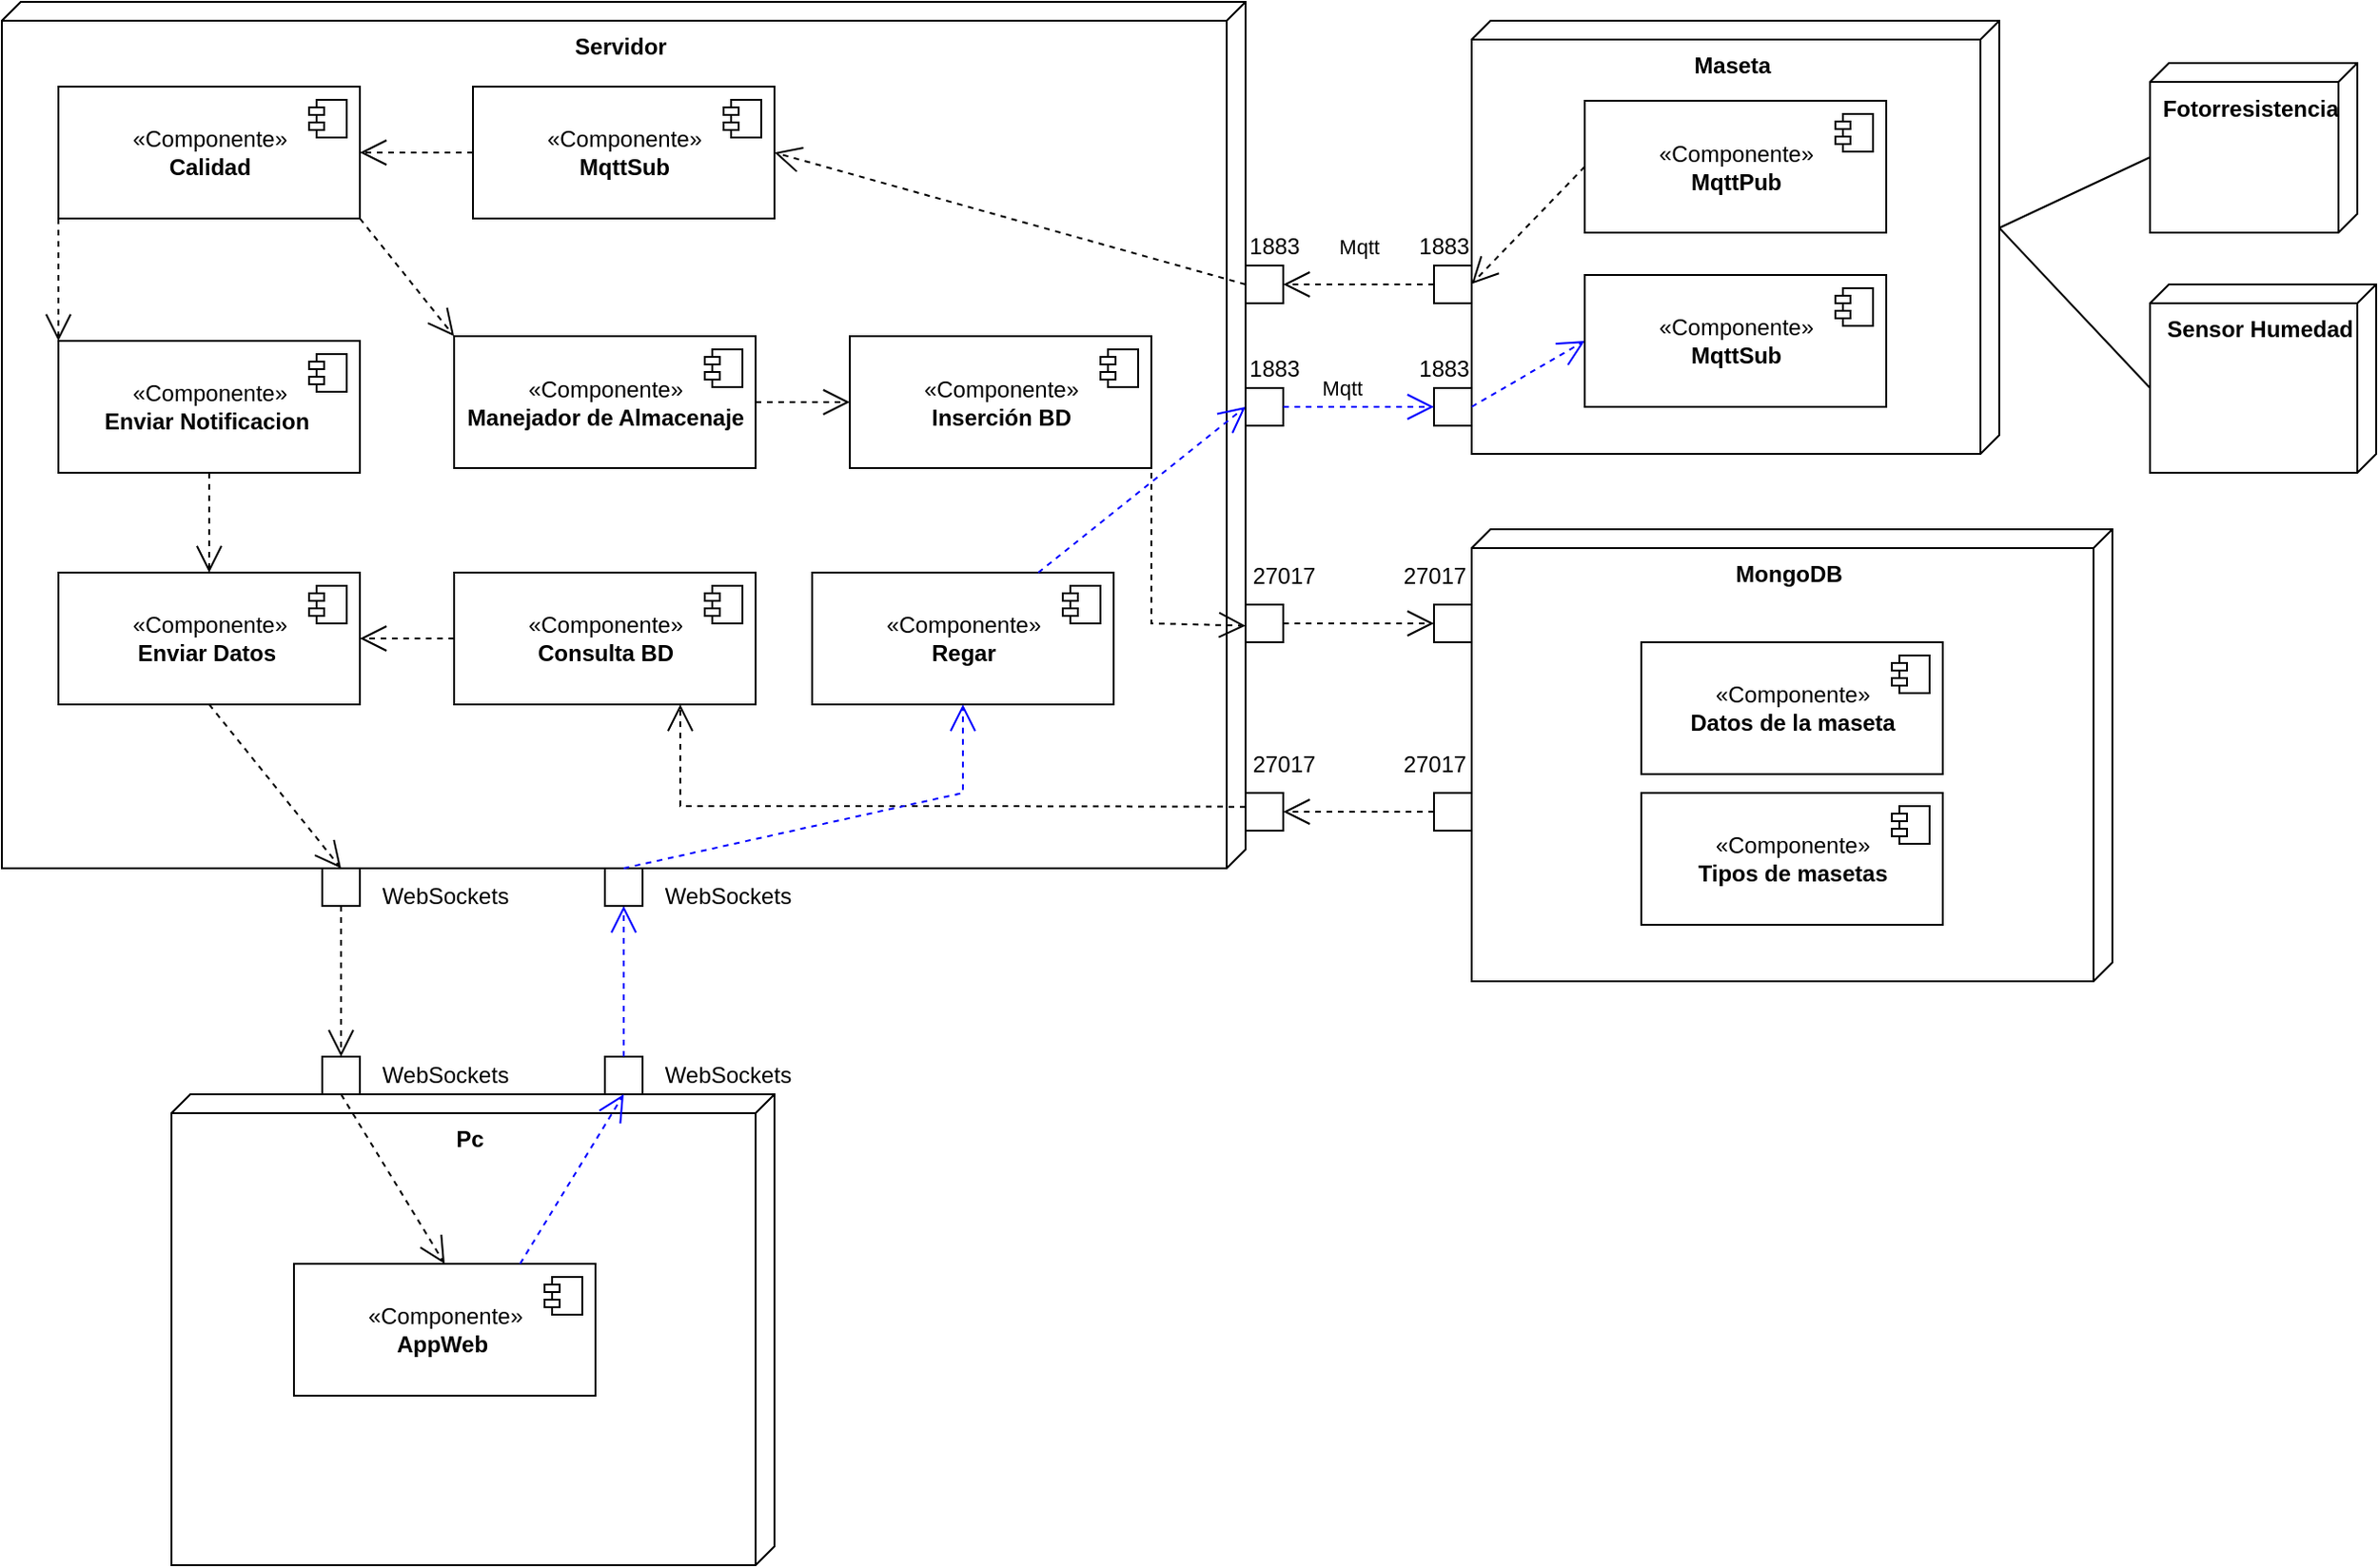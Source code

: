 <mxfile version="20.5.1" type="github">
  <diagram name="Page-1" id="e7e014a7-5840-1c2e-5031-d8a46d1fe8dd">
    <mxGraphModel dx="2652" dy="733" grid="1" gridSize="10" guides="1" tooltips="1" connect="1" arrows="1" fold="1" page="1" pageScale="1" pageWidth="1169" pageHeight="826" background="none" math="0" shadow="0">
      <root>
        <mxCell id="0" />
        <mxCell id="1" parent="0" />
        <mxCell id="D7pw64qDKN3Jk1SbKEh4-42" value="&lt;b&gt;Servidor&lt;/b&gt;" style="verticalAlign=top;align=center;shape=cube;size=10;direction=south;fontStyle=0;html=1;boundedLbl=1;spacingLeft=5;" parent="1" vertex="1">
          <mxGeometry x="-60" y="110" width="660" height="460" as="geometry" />
        </mxCell>
        <mxCell id="D7pw64qDKN3Jk1SbKEh4-44" value="&lt;div style=&quot;&quot;&gt;&lt;b style=&quot;background-color: initial;&quot;&gt;Fotorresistencia&lt;/b&gt;&lt;/div&gt;" style="verticalAlign=top;align=center;shape=cube;size=10;direction=south;fontStyle=0;html=1;boundedLbl=1;spacingLeft=5;" parent="1" vertex="1">
          <mxGeometry x="1080" y="142.5" width="110" height="90" as="geometry" />
        </mxCell>
        <mxCell id="D7pw64qDKN3Jk1SbKEh4-46" value="&lt;div style=&quot;&quot;&gt;&lt;b style=&quot;background-color: initial;&quot;&gt;Maseta&lt;/b&gt;&lt;/div&gt;" style="verticalAlign=top;align=center;shape=cube;size=10;direction=south;fontStyle=0;html=1;boundedLbl=1;spacingLeft=5;" parent="1" vertex="1">
          <mxGeometry x="720" y="120" width="280" height="230" as="geometry" />
        </mxCell>
        <mxCell id="D7pw64qDKN3Jk1SbKEh4-47" value="" style="whiteSpace=wrap;html=1;aspect=fixed;" parent="1" vertex="1">
          <mxGeometry x="700" y="250" width="20" height="20" as="geometry" />
        </mxCell>
        <mxCell id="D7pw64qDKN3Jk1SbKEh4-48" value="" style="endArrow=none;html=1;rounded=0;entryX=0;entryY=0;entryDx=50;entryDy=110;entryPerimeter=0;exitX=0;exitY=0;exitDx=110;exitDy=0;exitPerimeter=0;" parent="1" source="D7pw64qDKN3Jk1SbKEh4-46" target="D7pw64qDKN3Jk1SbKEh4-44" edge="1">
          <mxGeometry width="50" height="50" relative="1" as="geometry">
            <mxPoint x="900" y="265" as="sourcePoint" />
            <mxPoint x="980" y="265" as="targetPoint" />
          </mxGeometry>
        </mxCell>
        <mxCell id="D7pw64qDKN3Jk1SbKEh4-56" value="Mqtt" style="endArrow=open;endSize=12;dashed=1;html=1;rounded=0;entryX=1;entryY=0.5;entryDx=0;entryDy=0;exitX=0;exitY=0.5;exitDx=0;exitDy=0;" parent="1" source="D7pw64qDKN3Jk1SbKEh4-47" target="D7pw64qDKN3Jk1SbKEh4-57" edge="1">
          <mxGeometry y="-20" width="160" relative="1" as="geometry">
            <mxPoint x="650" y="120" as="sourcePoint" />
            <mxPoint x="810" y="120" as="targetPoint" />
            <mxPoint as="offset" />
          </mxGeometry>
        </mxCell>
        <mxCell id="D7pw64qDKN3Jk1SbKEh4-57" value="" style="whiteSpace=wrap;html=1;aspect=fixed;" parent="1" vertex="1">
          <mxGeometry x="600" y="250" width="20" height="20" as="geometry" />
        </mxCell>
        <mxCell id="D7pw64qDKN3Jk1SbKEh4-58" value="1883" style="text;html=1;align=center;verticalAlign=middle;resizable=0;points=[];autosize=1;strokeColor=none;fillColor=none;" parent="1" vertex="1">
          <mxGeometry x="680" y="225" width="50" height="30" as="geometry" />
        </mxCell>
        <mxCell id="D7pw64qDKN3Jk1SbKEh4-59" value="1883" style="text;html=1;align=center;verticalAlign=middle;resizable=0;points=[];autosize=1;strokeColor=none;fillColor=none;" parent="1" vertex="1">
          <mxGeometry x="590" y="225" width="50" height="30" as="geometry" />
        </mxCell>
        <mxCell id="D7pw64qDKN3Jk1SbKEh4-60" value="" style="endArrow=open;endSize=12;dashed=1;html=1;rounded=0;entryX=1;entryY=0.5;entryDx=0;entryDy=0;exitX=0;exitY=0.5;exitDx=0;exitDy=0;" parent="1" source="D7pw64qDKN3Jk1SbKEh4-61" edge="1">
          <mxGeometry x="-0.099" y="-20" width="160" relative="1" as="geometry">
            <mxPoint x="770" y="240" as="sourcePoint" />
            <mxPoint x="720" y="259.75" as="targetPoint" />
            <mxPoint as="offset" />
          </mxGeometry>
        </mxCell>
        <mxCell id="D7pw64qDKN3Jk1SbKEh4-61" value="«Componente»&lt;br&gt;&lt;b&gt;MqttPub&lt;/b&gt;" style="html=1;dropTarget=0;" parent="1" vertex="1">
          <mxGeometry x="780" y="162.5" width="160" height="70" as="geometry" />
        </mxCell>
        <mxCell id="D7pw64qDKN3Jk1SbKEh4-62" value="" style="shape=module;jettyWidth=8;jettyHeight=4;" parent="D7pw64qDKN3Jk1SbKEh4-61" vertex="1">
          <mxGeometry x="1" width="20" height="20" relative="1" as="geometry">
            <mxPoint x="-27" y="7" as="offset" />
          </mxGeometry>
        </mxCell>
        <mxCell id="D7pw64qDKN3Jk1SbKEh4-63" value="«Componente»&lt;br&gt;&lt;b&gt;MqttSub&lt;/b&gt;" style="html=1;dropTarget=0;" parent="1" vertex="1">
          <mxGeometry x="190" y="155" width="160" height="70" as="geometry" />
        </mxCell>
        <mxCell id="D7pw64qDKN3Jk1SbKEh4-64" value="" style="shape=module;jettyWidth=8;jettyHeight=4;" parent="D7pw64qDKN3Jk1SbKEh4-63" vertex="1">
          <mxGeometry x="1" width="20" height="20" relative="1" as="geometry">
            <mxPoint x="-27" y="7" as="offset" />
          </mxGeometry>
        </mxCell>
        <mxCell id="D7pw64qDKN3Jk1SbKEh4-66" value="" style="endArrow=open;endSize=12;dashed=1;html=1;rounded=0;entryX=1;entryY=0.5;entryDx=0;entryDy=0;exitX=0;exitY=0.5;exitDx=0;exitDy=0;" parent="1" source="D7pw64qDKN3Jk1SbKEh4-57" target="D7pw64qDKN3Jk1SbKEh4-63" edge="1">
          <mxGeometry x="-0.099" y="-20" width="160" relative="1" as="geometry">
            <mxPoint x="564" y="265.25" as="sourcePoint" />
            <mxPoint x="520" y="270" as="targetPoint" />
            <mxPoint as="offset" />
          </mxGeometry>
        </mxCell>
        <mxCell id="D7pw64qDKN3Jk1SbKEh4-67" value="«Componente»&lt;br&gt;&lt;b&gt;Calidad&lt;/b&gt;" style="html=1;dropTarget=0;" parent="1" vertex="1">
          <mxGeometry x="-30" y="155" width="160" height="70" as="geometry" />
        </mxCell>
        <mxCell id="D7pw64qDKN3Jk1SbKEh4-68" value="" style="shape=module;jettyWidth=8;jettyHeight=4;" parent="D7pw64qDKN3Jk1SbKEh4-67" vertex="1">
          <mxGeometry x="1" width="20" height="20" relative="1" as="geometry">
            <mxPoint x="-27" y="7" as="offset" />
          </mxGeometry>
        </mxCell>
        <mxCell id="D7pw64qDKN3Jk1SbKEh4-69" value="«Componente»&lt;br&gt;&lt;b&gt;Manejador de Almacenaje&lt;/b&gt;" style="html=1;dropTarget=0;" parent="1" vertex="1">
          <mxGeometry x="180" y="287.5" width="160" height="70" as="geometry" />
        </mxCell>
        <mxCell id="D7pw64qDKN3Jk1SbKEh4-70" value="" style="shape=module;jettyWidth=8;jettyHeight=4;" parent="D7pw64qDKN3Jk1SbKEh4-69" vertex="1">
          <mxGeometry x="1" width="20" height="20" relative="1" as="geometry">
            <mxPoint x="-27" y="7" as="offset" />
          </mxGeometry>
        </mxCell>
        <mxCell id="D7pw64qDKN3Jk1SbKEh4-71" value="«Componente»&lt;br&gt;&lt;b&gt;Inserción BD&lt;/b&gt;" style="html=1;dropTarget=0;" parent="1" vertex="1">
          <mxGeometry x="390" y="287.5" width="160" height="70" as="geometry" />
        </mxCell>
        <mxCell id="D7pw64qDKN3Jk1SbKEh4-72" value="" style="shape=module;jettyWidth=8;jettyHeight=4;" parent="D7pw64qDKN3Jk1SbKEh4-71" vertex="1">
          <mxGeometry x="1" width="20" height="20" relative="1" as="geometry">
            <mxPoint x="-27" y="7" as="offset" />
          </mxGeometry>
        </mxCell>
        <mxCell id="D7pw64qDKN3Jk1SbKEh4-73" value="" style="endArrow=open;endSize=12;dashed=1;html=1;rounded=0;entryX=1;entryY=0.5;entryDx=0;entryDy=0;exitX=0;exitY=0.5;exitDx=0;exitDy=0;" parent="1" source="D7pw64qDKN3Jk1SbKEh4-63" target="D7pw64qDKN3Jk1SbKEh4-67" edge="1">
          <mxGeometry x="-0.099" y="-20" width="160" relative="1" as="geometry">
            <mxPoint x="400" y="270" as="sourcePoint" />
            <mxPoint x="350" y="200" as="targetPoint" />
            <mxPoint as="offset" />
          </mxGeometry>
        </mxCell>
        <mxCell id="D7pw64qDKN3Jk1SbKEh4-74" value="" style="endArrow=open;endSize=12;dashed=1;html=1;rounded=0;entryX=0;entryY=0.5;entryDx=0;entryDy=0;exitX=1;exitY=0.5;exitDx=0;exitDy=0;" parent="1" source="D7pw64qDKN3Jk1SbKEh4-69" target="D7pw64qDKN3Jk1SbKEh4-71" edge="1">
          <mxGeometry x="-0.099" y="-20" width="160" relative="1" as="geometry">
            <mxPoint x="400" y="200" as="sourcePoint" />
            <mxPoint x="350" y="200" as="targetPoint" />
            <mxPoint as="offset" />
          </mxGeometry>
        </mxCell>
        <mxCell id="D7pw64qDKN3Jk1SbKEh4-75" value="" style="endArrow=open;endSize=12;dashed=1;html=1;rounded=0;entryX=0;entryY=0;entryDx=0;entryDy=0;exitX=1;exitY=1;exitDx=0;exitDy=0;" parent="1" source="D7pw64qDKN3Jk1SbKEh4-67" target="D7pw64qDKN3Jk1SbKEh4-69" edge="1">
          <mxGeometry x="-0.099" y="-20" width="160" relative="1" as="geometry">
            <mxPoint x="400" y="200" as="sourcePoint" />
            <mxPoint x="350" y="200" as="targetPoint" />
            <mxPoint as="offset" />
          </mxGeometry>
        </mxCell>
        <mxCell id="D7pw64qDKN3Jk1SbKEh4-76" value="«Componente»&lt;br&gt;&lt;b&gt;Consulta BD&lt;/b&gt;" style="html=1;dropTarget=0;" parent="1" vertex="1">
          <mxGeometry x="180" y="413" width="160" height="70" as="geometry" />
        </mxCell>
        <mxCell id="D7pw64qDKN3Jk1SbKEh4-77" value="" style="shape=module;jettyWidth=8;jettyHeight=4;" parent="D7pw64qDKN3Jk1SbKEh4-76" vertex="1">
          <mxGeometry x="1" width="20" height="20" relative="1" as="geometry">
            <mxPoint x="-27" y="7" as="offset" />
          </mxGeometry>
        </mxCell>
        <mxCell id="D7pw64qDKN3Jk1SbKEh4-78" value="«Componente»&lt;br&gt;&lt;b&gt;Enviar Datos&amp;nbsp;&lt;/b&gt;" style="html=1;dropTarget=0;" parent="1" vertex="1">
          <mxGeometry x="-30" y="413" width="160" height="70" as="geometry" />
        </mxCell>
        <mxCell id="D7pw64qDKN3Jk1SbKEh4-79" value="" style="shape=module;jettyWidth=8;jettyHeight=4;" parent="D7pw64qDKN3Jk1SbKEh4-78" vertex="1">
          <mxGeometry x="1" width="20" height="20" relative="1" as="geometry">
            <mxPoint x="-27" y="7" as="offset" />
          </mxGeometry>
        </mxCell>
        <mxCell id="D7pw64qDKN3Jk1SbKEh4-80" value="«Componente»&lt;br&gt;&lt;b&gt;Enviar Notificacion&amp;nbsp;&lt;/b&gt;" style="html=1;dropTarget=0;" parent="1" vertex="1">
          <mxGeometry x="-30" y="290" width="160" height="70" as="geometry" />
        </mxCell>
        <mxCell id="D7pw64qDKN3Jk1SbKEh4-81" value="" style="shape=module;jettyWidth=8;jettyHeight=4;" parent="D7pw64qDKN3Jk1SbKEh4-80" vertex="1">
          <mxGeometry x="1" width="20" height="20" relative="1" as="geometry">
            <mxPoint x="-27" y="7" as="offset" />
          </mxGeometry>
        </mxCell>
        <mxCell id="D7pw64qDKN3Jk1SbKEh4-82" value="" style="endArrow=open;endSize=12;dashed=1;html=1;rounded=0;entryX=0;entryY=0;entryDx=0;entryDy=0;exitX=0;exitY=1;exitDx=0;exitDy=0;" parent="1" edge="1" target="D7pw64qDKN3Jk1SbKEh4-80" source="D7pw64qDKN3Jk1SbKEh4-67">
          <mxGeometry x="-0.099" y="-20" width="160" relative="1" as="geometry">
            <mxPoint x="180" y="187.07" as="sourcePoint" />
            <mxPoint x="130" y="187.07" as="targetPoint" />
            <mxPoint as="offset" />
          </mxGeometry>
        </mxCell>
        <mxCell id="D7pw64qDKN3Jk1SbKEh4-83" value="" style="endArrow=open;endSize=12;dashed=1;html=1;rounded=0;exitX=0;exitY=0.5;exitDx=0;exitDy=0;" parent="1" source="D7pw64qDKN3Jk1SbKEh4-76" edge="1">
          <mxGeometry x="-0.099" y="-20" width="160" relative="1" as="geometry">
            <mxPoint x="170" y="448" as="sourcePoint" />
            <mxPoint x="130" y="448" as="targetPoint" />
            <mxPoint as="offset" />
          </mxGeometry>
        </mxCell>
        <mxCell id="D7pw64qDKN3Jk1SbKEh4-84" value="" style="whiteSpace=wrap;html=1;aspect=fixed;" parent="1" vertex="1">
          <mxGeometry x="600" y="530" width="20" height="20" as="geometry" />
        </mxCell>
        <mxCell id="D7pw64qDKN3Jk1SbKEh4-85" value="27017" style="text;html=1;align=center;verticalAlign=middle;resizable=0;points=[];autosize=1;strokeColor=none;fillColor=none;" parent="1" vertex="1">
          <mxGeometry x="590" y="500" width="60" height="30" as="geometry" />
        </mxCell>
        <mxCell id="D7pw64qDKN3Jk1SbKEh4-86" value="&lt;div style=&quot;&quot;&gt;&lt;b&gt;MongoDB&lt;/b&gt;&lt;/div&gt;" style="verticalAlign=top;align=center;shape=cube;size=10;direction=south;fontStyle=0;html=1;boundedLbl=1;spacingLeft=5;" parent="1" vertex="1">
          <mxGeometry x="720" y="390" width="340" height="240" as="geometry" />
        </mxCell>
        <mxCell id="D7pw64qDKN3Jk1SbKEh4-87" value="" style="whiteSpace=wrap;html=1;aspect=fixed;" parent="1" vertex="1">
          <mxGeometry x="700" y="530" width="20" height="20" as="geometry" />
        </mxCell>
        <mxCell id="D7pw64qDKN3Jk1SbKEh4-88" value="27017" style="text;html=1;align=center;verticalAlign=middle;resizable=0;points=[];autosize=1;strokeColor=none;fillColor=none;" parent="1" vertex="1">
          <mxGeometry x="670" y="500" width="60" height="30" as="geometry" />
        </mxCell>
        <mxCell id="D7pw64qDKN3Jk1SbKEh4-89" value="" style="endArrow=open;endSize=12;dashed=1;html=1;rounded=0;entryX=1;entryY=0.5;entryDx=0;entryDy=0;exitX=0;exitY=0.5;exitDx=0;exitDy=0;" parent="1" source="D7pw64qDKN3Jk1SbKEh4-87" target="D7pw64qDKN3Jk1SbKEh4-84" edge="1">
          <mxGeometry y="-20" width="160" relative="1" as="geometry">
            <mxPoint x="670" y="495" as="sourcePoint" />
            <mxPoint x="620" y="494.64" as="targetPoint" />
            <mxPoint as="offset" />
          </mxGeometry>
        </mxCell>
        <mxCell id="D7pw64qDKN3Jk1SbKEh4-90" value="" style="whiteSpace=wrap;html=1;aspect=fixed;" parent="1" vertex="1">
          <mxGeometry x="600" y="430" width="20" height="20" as="geometry" />
        </mxCell>
        <mxCell id="D7pw64qDKN3Jk1SbKEh4-91" value="" style="whiteSpace=wrap;html=1;aspect=fixed;" parent="1" vertex="1">
          <mxGeometry x="700" y="430" width="20" height="20" as="geometry" />
        </mxCell>
        <mxCell id="D7pw64qDKN3Jk1SbKEh4-92" value="" style="endArrow=open;endSize=12;dashed=1;html=1;rounded=0;exitX=1;exitY=0.5;exitDx=0;exitDy=0;entryX=0;entryY=0.5;entryDx=0;entryDy=0;" parent="1" source="D7pw64qDKN3Jk1SbKEh4-90" target="D7pw64qDKN3Jk1SbKEh4-91" edge="1">
          <mxGeometry y="-20" width="160" relative="1" as="geometry">
            <mxPoint x="670" y="395" as="sourcePoint" />
            <mxPoint x="680" y="450" as="targetPoint" />
            <mxPoint as="offset" />
          </mxGeometry>
        </mxCell>
        <mxCell id="D7pw64qDKN3Jk1SbKEh4-93" value="27017" style="text;html=1;align=center;verticalAlign=middle;resizable=0;points=[];autosize=1;strokeColor=none;fillColor=none;" parent="1" vertex="1">
          <mxGeometry x="590" y="400" width="60" height="30" as="geometry" />
        </mxCell>
        <mxCell id="D7pw64qDKN3Jk1SbKEh4-94" value="27017" style="text;html=1;align=center;verticalAlign=middle;resizable=0;points=[];autosize=1;strokeColor=none;fillColor=none;" parent="1" vertex="1">
          <mxGeometry x="670" y="400" width="60" height="30" as="geometry" />
        </mxCell>
        <mxCell id="D7pw64qDKN3Jk1SbKEh4-96" value="" style="endArrow=open;endSize=12;dashed=1;html=1;rounded=0;entryX=0.72;entryY=0;entryDx=0;entryDy=0;entryPerimeter=0;" parent="1" target="D7pw64qDKN3Jk1SbKEh4-42" edge="1">
          <mxGeometry y="-20" width="160" relative="1" as="geometry">
            <mxPoint x="550" y="360" as="sourcePoint" />
            <mxPoint x="580" y="414.74" as="targetPoint" />
            <Array as="points">
              <mxPoint x="550" y="440" />
            </Array>
            <mxPoint as="offset" />
          </mxGeometry>
        </mxCell>
        <mxCell id="D7pw64qDKN3Jk1SbKEh4-97" value="" style="endArrow=open;endSize=12;dashed=1;html=1;rounded=0;entryX=0.75;entryY=1;entryDx=0;entryDy=0;exitX=0.929;exitY=0;exitDx=0;exitDy=0;exitPerimeter=0;" parent="1" source="D7pw64qDKN3Jk1SbKEh4-42" target="D7pw64qDKN3Jk1SbKEh4-76" edge="1">
          <mxGeometry y="-20" width="160" relative="1" as="geometry">
            <mxPoint x="585" y="529.49" as="sourcePoint" />
            <mxPoint x="505" y="529.49" as="targetPoint" />
            <mxPoint as="offset" />
            <Array as="points">
              <mxPoint x="460" y="537" />
              <mxPoint x="300" y="537" />
            </Array>
          </mxGeometry>
        </mxCell>
        <mxCell id="D7pw64qDKN3Jk1SbKEh4-98" value="" style="whiteSpace=wrap;html=1;aspect=fixed;" parent="1" vertex="1">
          <mxGeometry x="110" y="570" width="20" height="20" as="geometry" />
        </mxCell>
        <mxCell id="D7pw64qDKN3Jk1SbKEh4-99" value="WebSockets" style="text;html=1;align=center;verticalAlign=middle;resizable=0;points=[];autosize=1;strokeColor=none;fillColor=none;" parent="1" vertex="1">
          <mxGeometry x="130" y="570" width="90" height="30" as="geometry" />
        </mxCell>
        <mxCell id="D7pw64qDKN3Jk1SbKEh4-100" value="&lt;div style=&quot;&quot;&gt;&lt;b&gt;Pc&lt;/b&gt;&lt;/div&gt;" style="verticalAlign=top;align=center;shape=cube;size=10;direction=south;fontStyle=0;html=1;boundedLbl=1;spacingLeft=5;" parent="1" vertex="1">
          <mxGeometry x="30" y="690" width="320" height="250" as="geometry" />
        </mxCell>
        <mxCell id="D7pw64qDKN3Jk1SbKEh4-101" value="«Componente»&lt;br&gt;&lt;b&gt;AppWeb&amp;nbsp;&lt;/b&gt;" style="html=1;dropTarget=0;" parent="1" vertex="1">
          <mxGeometry x="95" y="780" width="160" height="70" as="geometry" />
        </mxCell>
        <mxCell id="D7pw64qDKN3Jk1SbKEh4-102" value="" style="shape=module;jettyWidth=8;jettyHeight=4;" parent="D7pw64qDKN3Jk1SbKEh4-101" vertex="1">
          <mxGeometry x="1" width="20" height="20" relative="1" as="geometry">
            <mxPoint x="-27" y="7" as="offset" />
          </mxGeometry>
        </mxCell>
        <mxCell id="D7pw64qDKN3Jk1SbKEh4-104" value="" style="whiteSpace=wrap;html=1;aspect=fixed;" parent="1" vertex="1">
          <mxGeometry x="110" y="670" width="20" height="20" as="geometry" />
        </mxCell>
        <mxCell id="D7pw64qDKN3Jk1SbKEh4-105" value="WebSockets" style="text;html=1;align=center;verticalAlign=middle;resizable=0;points=[];autosize=1;strokeColor=none;fillColor=none;" parent="1" vertex="1">
          <mxGeometry x="130" y="665" width="90" height="30" as="geometry" />
        </mxCell>
        <mxCell id="D7pw64qDKN3Jk1SbKEh4-106" value="" style="endArrow=open;endSize=12;dashed=1;html=1;rounded=0;exitX=0.5;exitY=1;exitDx=0;exitDy=0;entryX=0.5;entryY=0;entryDx=0;entryDy=0;" parent="1" source="D7pw64qDKN3Jk1SbKEh4-98" target="D7pw64qDKN3Jk1SbKEh4-104" edge="1">
          <mxGeometry x="-0.099" y="-20" width="160" relative="1" as="geometry">
            <mxPoint x="190" y="458" as="sourcePoint" />
            <mxPoint x="140" y="458" as="targetPoint" />
            <mxPoint as="offset" />
          </mxGeometry>
        </mxCell>
        <mxCell id="D7pw64qDKN3Jk1SbKEh4-107" value="" style="endArrow=open;endSize=12;dashed=1;html=1;rounded=0;exitX=0.5;exitY=1;exitDx=0;exitDy=0;entryX=0.5;entryY=0;entryDx=0;entryDy=0;" parent="1" source="D7pw64qDKN3Jk1SbKEh4-78" target="D7pw64qDKN3Jk1SbKEh4-98" edge="1">
          <mxGeometry x="-0.099" y="-20" width="160" relative="1" as="geometry">
            <mxPoint x="190" y="458" as="sourcePoint" />
            <mxPoint x="140" y="458" as="targetPoint" />
            <mxPoint as="offset" />
          </mxGeometry>
        </mxCell>
        <mxCell id="D7pw64qDKN3Jk1SbKEh4-108" value="" style="endArrow=open;endSize=12;dashed=1;html=1;rounded=0;entryX=0.5;entryY=0;entryDx=0;entryDy=0;exitX=0.5;exitY=1;exitDx=0;exitDy=0;" parent="1" source="D7pw64qDKN3Jk1SbKEh4-80" target="D7pw64qDKN3Jk1SbKEh4-78" edge="1">
          <mxGeometry x="-0.099" y="-20" width="160" relative="1" as="geometry">
            <mxPoint x="190" y="197.07" as="sourcePoint" />
            <mxPoint x="140" y="197.07" as="targetPoint" />
            <mxPoint as="offset" />
          </mxGeometry>
        </mxCell>
        <mxCell id="D7pw64qDKN3Jk1SbKEh4-109" value="" style="endArrow=open;endSize=12;dashed=1;html=1;rounded=0;exitX=0.5;exitY=1;exitDx=0;exitDy=0;entryX=0.5;entryY=0;entryDx=0;entryDy=0;" parent="1" source="D7pw64qDKN3Jk1SbKEh4-104" target="D7pw64qDKN3Jk1SbKEh4-101" edge="1">
          <mxGeometry x="-0.099" y="-20" width="160" relative="1" as="geometry">
            <mxPoint x="129" y="695" as="sourcePoint" />
            <mxPoint x="129" y="775" as="targetPoint" />
            <mxPoint as="offset" />
          </mxGeometry>
        </mxCell>
        <mxCell id="ZmsJNTWnC-k3nyposuvp-1" value="&lt;div style=&quot;&quot;&gt;&lt;b style=&quot;background-color: initial;&quot;&gt;Sensor Humedad&lt;/b&gt;&lt;/div&gt;" style="verticalAlign=top;align=center;shape=cube;size=10;direction=south;fontStyle=0;html=1;boundedLbl=1;spacingLeft=5;" vertex="1" parent="1">
          <mxGeometry x="1080" y="260" width="120" height="100" as="geometry" />
        </mxCell>
        <mxCell id="ZmsJNTWnC-k3nyposuvp-2" value="" style="endArrow=none;html=1;rounded=0;entryX=0;entryY=0;entryDx=55;entryDy=120;entryPerimeter=0;exitX=0;exitY=0;exitDx=110;exitDy=0;exitPerimeter=0;" edge="1" parent="1" source="D7pw64qDKN3Jk1SbKEh4-46" target="ZmsJNTWnC-k3nyposuvp-1">
          <mxGeometry width="50" height="50" relative="1" as="geometry">
            <mxPoint x="969.52" y="276.12" as="sourcePoint" />
            <mxPoint x="1090" y="202.5" as="targetPoint" />
          </mxGeometry>
        </mxCell>
        <mxCell id="ZmsJNTWnC-k3nyposuvp-10" value="" style="whiteSpace=wrap;html=1;aspect=fixed;" vertex="1" parent="1">
          <mxGeometry x="260" y="670" width="20" height="20" as="geometry" />
        </mxCell>
        <mxCell id="ZmsJNTWnC-k3nyposuvp-11" value="" style="endArrow=open;endSize=12;dashed=1;html=1;rounded=0;exitX=0.5;exitY=0;exitDx=0;exitDy=0;entryX=0.5;entryY=1;entryDx=0;entryDy=0;strokeColor=#0000FF;" edge="1" source="ZmsJNTWnC-k3nyposuvp-10" target="ZmsJNTWnC-k3nyposuvp-12" parent="1">
          <mxGeometry x="-0.099" y="-20" width="160" relative="1" as="geometry">
            <mxPoint x="340" y="458" as="sourcePoint" />
            <mxPoint x="230" y="630" as="targetPoint" />
            <mxPoint as="offset" />
          </mxGeometry>
        </mxCell>
        <mxCell id="ZmsJNTWnC-k3nyposuvp-12" value="" style="whiteSpace=wrap;html=1;aspect=fixed;" vertex="1" parent="1">
          <mxGeometry x="260" y="570" width="20" height="20" as="geometry" />
        </mxCell>
        <mxCell id="ZmsJNTWnC-k3nyposuvp-13" value="WebSockets" style="text;html=1;align=center;verticalAlign=middle;resizable=0;points=[];autosize=1;strokeColor=none;fillColor=none;" vertex="1" parent="1">
          <mxGeometry x="280" y="570" width="90" height="30" as="geometry" />
        </mxCell>
        <mxCell id="ZmsJNTWnC-k3nyposuvp-14" value="WebSockets" style="text;html=1;align=center;verticalAlign=middle;resizable=0;points=[];autosize=1;strokeColor=none;fillColor=none;" vertex="1" parent="1">
          <mxGeometry x="280" y="665" width="90" height="30" as="geometry" />
        </mxCell>
        <mxCell id="ZmsJNTWnC-k3nyposuvp-15" value="" style="endArrow=open;endSize=12;dashed=1;html=1;rounded=0;exitX=0.75;exitY=0;exitDx=0;exitDy=0;entryX=0.5;entryY=1;entryDx=0;entryDy=0;fillColor=#a20025;strokeColor=#0000FF;" edge="1" parent="1" source="D7pw64qDKN3Jk1SbKEh4-101" target="ZmsJNTWnC-k3nyposuvp-10">
          <mxGeometry x="-0.099" y="-20" width="160" relative="1" as="geometry">
            <mxPoint x="130" y="700" as="sourcePoint" />
            <mxPoint x="185" y="790" as="targetPoint" />
            <mxPoint as="offset" />
          </mxGeometry>
        </mxCell>
        <mxCell id="ZmsJNTWnC-k3nyposuvp-18" value="«Componente»&lt;br&gt;&lt;b&gt;Regar&lt;/b&gt;" style="html=1;dropTarget=0;" vertex="1" parent="1">
          <mxGeometry x="370" y="413" width="160" height="70" as="geometry" />
        </mxCell>
        <mxCell id="ZmsJNTWnC-k3nyposuvp-19" value="" style="shape=module;jettyWidth=8;jettyHeight=4;" vertex="1" parent="ZmsJNTWnC-k3nyposuvp-18">
          <mxGeometry x="1" width="20" height="20" relative="1" as="geometry">
            <mxPoint x="-27" y="7" as="offset" />
          </mxGeometry>
        </mxCell>
        <mxCell id="ZmsJNTWnC-k3nyposuvp-21" value="" style="endArrow=open;endSize=12;dashed=1;html=1;rounded=0;exitX=0.5;exitY=0;exitDx=0;exitDy=0;entryX=0.5;entryY=1;entryDx=0;entryDy=0;strokeColor=#0000FF;" edge="1" parent="1" source="ZmsJNTWnC-k3nyposuvp-12" target="ZmsJNTWnC-k3nyposuvp-18">
          <mxGeometry x="-0.099" y="-20" width="160" relative="1" as="geometry">
            <mxPoint x="430" y="580" as="sourcePoint" />
            <mxPoint x="430" y="500" as="targetPoint" />
            <mxPoint as="offset" />
            <Array as="points">
              <mxPoint x="450" y="530" />
            </Array>
          </mxGeometry>
        </mxCell>
        <mxCell id="ZmsJNTWnC-k3nyposuvp-22" value="" style="endArrow=open;endSize=12;dashed=1;html=1;rounded=0;exitX=0.75;exitY=0;exitDx=0;exitDy=0;strokeColor=#0000FF;entryX=0;entryY=0.5;entryDx=0;entryDy=0;" edge="1" parent="1" source="ZmsJNTWnC-k3nyposuvp-18" target="ZmsJNTWnC-k3nyposuvp-24">
          <mxGeometry x="-0.099" y="-20" width="160" relative="1" as="geometry">
            <mxPoint x="469.58" y="413" as="sourcePoint" />
            <mxPoint x="640" y="370" as="targetPoint" />
            <mxPoint as="offset" />
          </mxGeometry>
        </mxCell>
        <mxCell id="ZmsJNTWnC-k3nyposuvp-23" value="" style="whiteSpace=wrap;html=1;aspect=fixed;" vertex="1" parent="1">
          <mxGeometry x="700" y="315" width="20" height="20" as="geometry" />
        </mxCell>
        <mxCell id="ZmsJNTWnC-k3nyposuvp-24" value="" style="whiteSpace=wrap;html=1;aspect=fixed;" vertex="1" parent="1">
          <mxGeometry x="600" y="315" width="20" height="20" as="geometry" />
        </mxCell>
        <mxCell id="ZmsJNTWnC-k3nyposuvp-25" value="1883" style="text;html=1;align=center;verticalAlign=middle;resizable=0;points=[];autosize=1;strokeColor=none;fillColor=none;" vertex="1" parent="1">
          <mxGeometry x="680" y="290" width="50" height="30" as="geometry" />
        </mxCell>
        <mxCell id="ZmsJNTWnC-k3nyposuvp-27" value="1883" style="text;html=1;align=center;verticalAlign=middle;resizable=0;points=[];autosize=1;strokeColor=none;fillColor=none;" vertex="1" parent="1">
          <mxGeometry x="590" y="290" width="50" height="30" as="geometry" />
        </mxCell>
        <mxCell id="ZmsJNTWnC-k3nyposuvp-28" value="" style="endArrow=open;endSize=12;dashed=1;html=1;rounded=0;exitX=1;exitY=0.5;exitDx=0;exitDy=0;strokeColor=#0000FF;entryX=0;entryY=0.5;entryDx=0;entryDy=0;" edge="1" parent="1" source="ZmsJNTWnC-k3nyposuvp-24" target="ZmsJNTWnC-k3nyposuvp-23">
          <mxGeometry x="-0.099" y="-20" width="160" relative="1" as="geometry">
            <mxPoint x="500" y="423" as="sourcePoint" />
            <mxPoint x="610" y="335" as="targetPoint" />
            <mxPoint as="offset" />
          </mxGeometry>
        </mxCell>
        <mxCell id="ZmsJNTWnC-k3nyposuvp-29" value="Mqtt" style="edgeLabel;html=1;align=center;verticalAlign=middle;resizable=0;points=[];" vertex="1" connectable="0" parent="ZmsJNTWnC-k3nyposuvp-28">
          <mxGeometry x="-0.221" y="1" relative="1" as="geometry">
            <mxPoint y="-9" as="offset" />
          </mxGeometry>
        </mxCell>
        <mxCell id="ZmsJNTWnC-k3nyposuvp-30" value="" style="endArrow=open;endSize=12;dashed=1;html=1;rounded=0;exitX=1;exitY=0.5;exitDx=0;exitDy=0;strokeColor=#0000FF;entryX=0;entryY=0.5;entryDx=0;entryDy=0;" edge="1" parent="1" source="ZmsJNTWnC-k3nyposuvp-23" target="ZmsJNTWnC-k3nyposuvp-36">
          <mxGeometry x="-0.099" y="-20" width="160" relative="1" as="geometry">
            <mxPoint x="730" y="324.58" as="sourcePoint" />
            <mxPoint x="810" y="324.58" as="targetPoint" />
            <mxPoint as="offset" />
          </mxGeometry>
        </mxCell>
        <mxCell id="ZmsJNTWnC-k3nyposuvp-32" value="«Componente»&lt;br&gt;&lt;b&gt;Datos de la maseta&lt;/b&gt;" style="html=1;dropTarget=0;" vertex="1" parent="1">
          <mxGeometry x="810" y="450" width="160" height="70" as="geometry" />
        </mxCell>
        <mxCell id="ZmsJNTWnC-k3nyposuvp-33" value="" style="shape=module;jettyWidth=8;jettyHeight=4;" vertex="1" parent="ZmsJNTWnC-k3nyposuvp-32">
          <mxGeometry x="1" width="20" height="20" relative="1" as="geometry">
            <mxPoint x="-27" y="7" as="offset" />
          </mxGeometry>
        </mxCell>
        <mxCell id="ZmsJNTWnC-k3nyposuvp-34" value="«Componente»&lt;br&gt;&lt;b&gt;Tipos de masetas&lt;/b&gt;" style="html=1;dropTarget=0;" vertex="1" parent="1">
          <mxGeometry x="810" y="530" width="160" height="70" as="geometry" />
        </mxCell>
        <mxCell id="ZmsJNTWnC-k3nyposuvp-35" value="" style="shape=module;jettyWidth=8;jettyHeight=4;" vertex="1" parent="ZmsJNTWnC-k3nyposuvp-34">
          <mxGeometry x="1" width="20" height="20" relative="1" as="geometry">
            <mxPoint x="-27" y="7" as="offset" />
          </mxGeometry>
        </mxCell>
        <mxCell id="ZmsJNTWnC-k3nyposuvp-36" value="«Componente»&lt;br&gt;&lt;b&gt;MqttSub&lt;/b&gt;" style="html=1;dropTarget=0;" vertex="1" parent="1">
          <mxGeometry x="780" y="255" width="160" height="70" as="geometry" />
        </mxCell>
        <mxCell id="ZmsJNTWnC-k3nyposuvp-37" value="" style="shape=module;jettyWidth=8;jettyHeight=4;" vertex="1" parent="ZmsJNTWnC-k3nyposuvp-36">
          <mxGeometry x="1" width="20" height="20" relative="1" as="geometry">
            <mxPoint x="-27" y="7" as="offset" />
          </mxGeometry>
        </mxCell>
      </root>
    </mxGraphModel>
  </diagram>
</mxfile>
